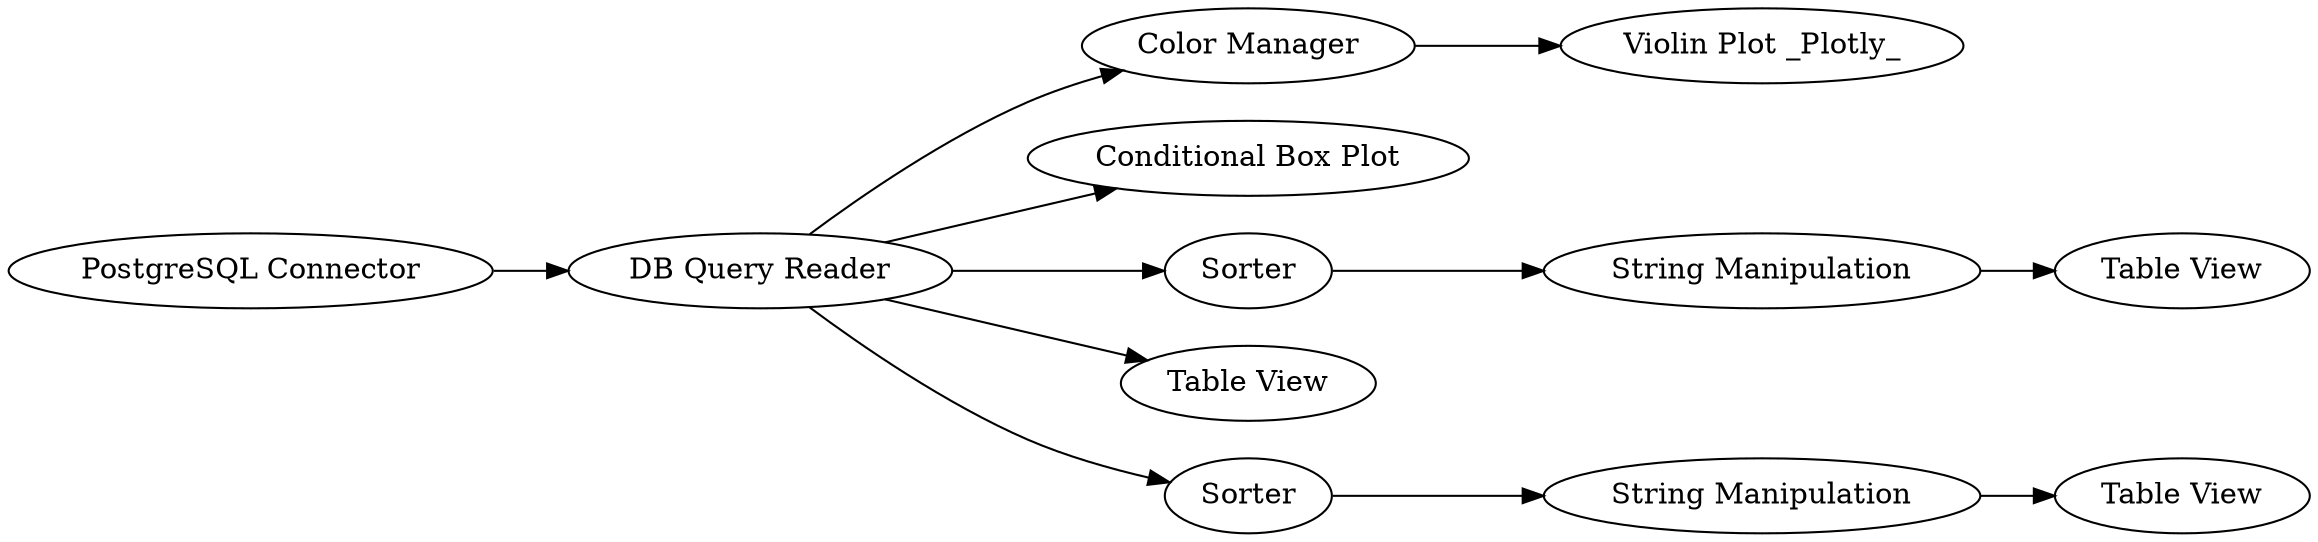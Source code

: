 digraph {
	"6205193572255015928_13" [label="Color Manager"]
	"6205193572255015928_23" [label="Table View"]
	"6205193572255015928_12" [label="Violin Plot _Plotly_"]
	"6205193572255015928_22" [label="String Manipulation"]
	"6205193572255015928_3" [label="Conditional Box Plot"]
	"6205193572255015928_16" [label=Sorter]
	"6205193572255015928_1" [label="PostgreSQL Connector"]
	"6205193572255015928_18" [label="Table View"]
	"6205193572255015928_2" [label="DB Query Reader"]
	"6205193572255015928_7" [label="Table View"]
	"6205193572255015928_17" [label=Sorter]
	"6205193572255015928_21" [label="String Manipulation"]
	"6205193572255015928_1" -> "6205193572255015928_2"
	"6205193572255015928_2" -> "6205193572255015928_3"
	"6205193572255015928_2" -> "6205193572255015928_16"
	"6205193572255015928_2" -> "6205193572255015928_17"
	"6205193572255015928_21" -> "6205193572255015928_18"
	"6205193572255015928_22" -> "6205193572255015928_23"
	"6205193572255015928_17" -> "6205193572255015928_21"
	"6205193572255015928_2" -> "6205193572255015928_7"
	"6205193572255015928_16" -> "6205193572255015928_22"
	"6205193572255015928_2" -> "6205193572255015928_13"
	"6205193572255015928_13" -> "6205193572255015928_12"
	rankdir=LR
}
